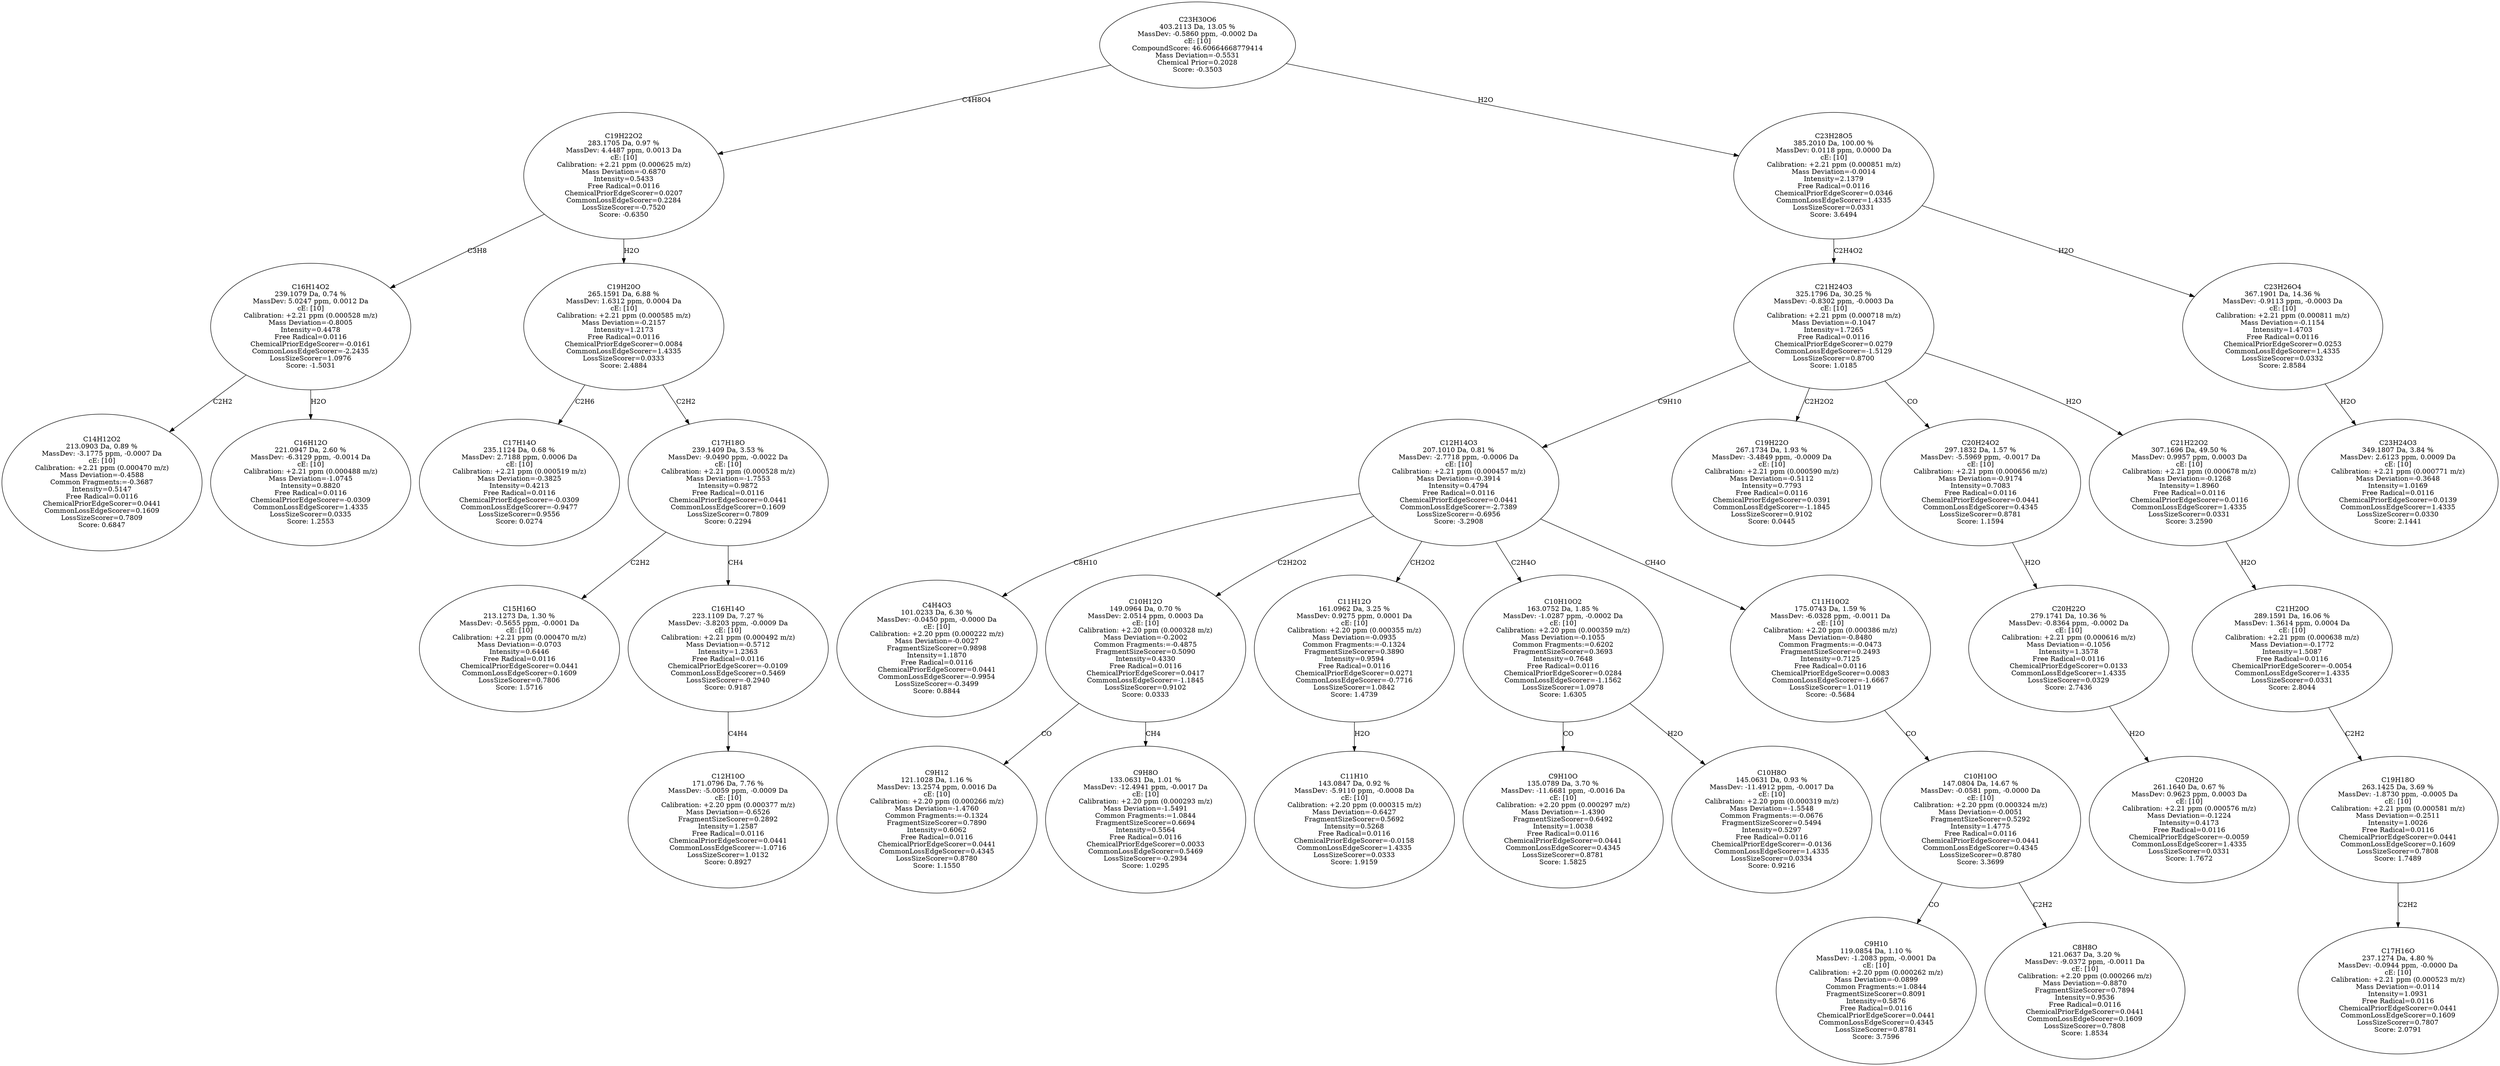 strict digraph {
v1 [label="C14H12O2\n213.0903 Da, 0.89 %\nMassDev: -3.1775 ppm, -0.0007 Da\ncE: [10]\nCalibration: +2.21 ppm (0.000470 m/z)\nMass Deviation=-0.4588\nCommon Fragments:=-0.3687\nIntensity=0.5147\nFree Radical=0.0116\nChemicalPriorEdgeScorer=0.0441\nCommonLossEdgeScorer=0.1609\nLossSizeScorer=0.7809\nScore: 0.6847"];
v2 [label="C16H12O\n221.0947 Da, 2.60 %\nMassDev: -6.3129 ppm, -0.0014 Da\ncE: [10]\nCalibration: +2.21 ppm (0.000488 m/z)\nMass Deviation=-1.0745\nIntensity=0.8820\nFree Radical=0.0116\nChemicalPriorEdgeScorer=-0.0309\nCommonLossEdgeScorer=1.4335\nLossSizeScorer=0.0335\nScore: 1.2553"];
v3 [label="C16H14O2\n239.1079 Da, 0.74 %\nMassDev: 5.0247 ppm, 0.0012 Da\ncE: [10]\nCalibration: +2.21 ppm (0.000528 m/z)\nMass Deviation=-0.8005\nIntensity=0.4478\nFree Radical=0.0116\nChemicalPriorEdgeScorer=-0.0161\nCommonLossEdgeScorer=-2.2435\nLossSizeScorer=1.0976\nScore: -1.5031"];
v4 [label="C17H14O\n235.1124 Da, 0.68 %\nMassDev: 2.7188 ppm, 0.0006 Da\ncE: [10]\nCalibration: +2.21 ppm (0.000519 m/z)\nMass Deviation=-0.3825\nIntensity=0.4213\nFree Radical=0.0116\nChemicalPriorEdgeScorer=-0.0309\nCommonLossEdgeScorer=-0.9477\nLossSizeScorer=0.9556\nScore: 0.0274"];
v5 [label="C15H16O\n213.1273 Da, 1.30 %\nMassDev: -0.5655 ppm, -0.0001 Da\ncE: [10]\nCalibration: +2.21 ppm (0.000470 m/z)\nMass Deviation=-0.0703\nIntensity=0.6446\nFree Radical=0.0116\nChemicalPriorEdgeScorer=0.0441\nCommonLossEdgeScorer=0.1609\nLossSizeScorer=0.7806\nScore: 1.5716"];
v6 [label="C12H10O\n171.0796 Da, 7.76 %\nMassDev: -5.0059 ppm, -0.0009 Da\ncE: [10]\nCalibration: +2.20 ppm (0.000377 m/z)\nMass Deviation=-0.6526\nFragmentSizeScorer=0.2892\nIntensity=1.2587\nFree Radical=0.0116\nChemicalPriorEdgeScorer=0.0441\nCommonLossEdgeScorer=-1.0716\nLossSizeScorer=1.0132\nScore: 0.8927"];
v7 [label="C16H14O\n223.1109 Da, 7.27 %\nMassDev: -3.8203 ppm, -0.0009 Da\ncE: [10]\nCalibration: +2.21 ppm (0.000492 m/z)\nMass Deviation=-0.5712\nIntensity=1.2363\nFree Radical=0.0116\nChemicalPriorEdgeScorer=-0.0109\nCommonLossEdgeScorer=0.5469\nLossSizeScorer=-0.2940\nScore: 0.9187"];
v8 [label="C17H18O\n239.1409 Da, 3.53 %\nMassDev: -9.0490 ppm, -0.0022 Da\ncE: [10]\nCalibration: +2.21 ppm (0.000528 m/z)\nMass Deviation=-1.7553\nIntensity=0.9872\nFree Radical=0.0116\nChemicalPriorEdgeScorer=0.0441\nCommonLossEdgeScorer=0.1609\nLossSizeScorer=0.7809\nScore: 0.2294"];
v9 [label="C19H20O\n265.1591 Da, 6.88 %\nMassDev: 1.6312 ppm, 0.0004 Da\ncE: [10]\nCalibration: +2.21 ppm (0.000585 m/z)\nMass Deviation=-0.2157\nIntensity=1.2173\nFree Radical=0.0116\nChemicalPriorEdgeScorer=0.0084\nCommonLossEdgeScorer=1.4335\nLossSizeScorer=0.0333\nScore: 2.4884"];
v10 [label="C19H22O2\n283.1705 Da, 0.97 %\nMassDev: 4.4487 ppm, 0.0013 Da\ncE: [10]\nCalibration: +2.21 ppm (0.000625 m/z)\nMass Deviation=-0.6870\nIntensity=0.5433\nFree Radical=0.0116\nChemicalPriorEdgeScorer=0.0207\nCommonLossEdgeScorer=0.2284\nLossSizeScorer=-0.7520\nScore: -0.6350"];
v11 [label="C4H4O3\n101.0233 Da, 6.30 %\nMassDev: -0.0450 ppm, -0.0000 Da\ncE: [10]\nCalibration: +2.20 ppm (0.000222 m/z)\nMass Deviation=-0.0027\nFragmentSizeScorer=0.9898\nIntensity=1.1870\nFree Radical=0.0116\nChemicalPriorEdgeScorer=0.0441\nCommonLossEdgeScorer=-0.9954\nLossSizeScorer=-0.3499\nScore: 0.8844"];
v12 [label="C9H12\n121.1028 Da, 1.16 %\nMassDev: 13.2574 ppm, 0.0016 Da\ncE: [10]\nCalibration: +2.20 ppm (0.000266 m/z)\nMass Deviation=-1.4760\nCommon Fragments:=-0.1324\nFragmentSizeScorer=0.7890\nIntensity=0.6062\nFree Radical=0.0116\nChemicalPriorEdgeScorer=0.0441\nCommonLossEdgeScorer=0.4345\nLossSizeScorer=0.8780\nScore: 1.1550"];
v13 [label="C9H8O\n133.0631 Da, 1.01 %\nMassDev: -12.4941 ppm, -0.0017 Da\ncE: [10]\nCalibration: +2.20 ppm (0.000293 m/z)\nMass Deviation=-1.5491\nCommon Fragments:=1.0844\nFragmentSizeScorer=0.6694\nIntensity=0.5564\nFree Radical=0.0116\nChemicalPriorEdgeScorer=0.0033\nCommonLossEdgeScorer=0.5469\nLossSizeScorer=-0.2934\nScore: 1.0295"];
v14 [label="C10H12O\n149.0964 Da, 0.70 %\nMassDev: 2.0514 ppm, 0.0003 Da\ncE: [10]\nCalibration: +2.20 ppm (0.000328 m/z)\nMass Deviation=-0.2002\nCommon Fragments:=-0.4875\nFragmentSizeScorer=0.5090\nIntensity=0.4330\nFree Radical=0.0116\nChemicalPriorEdgeScorer=0.0417\nCommonLossEdgeScorer=-1.1845\nLossSizeScorer=0.9102\nScore: 0.0333"];
v15 [label="C11H10\n143.0847 Da, 0.92 %\nMassDev: -5.9110 ppm, -0.0008 Da\ncE: [10]\nCalibration: +2.20 ppm (0.000315 m/z)\nMass Deviation=-0.6427\nFragmentSizeScorer=0.5692\nIntensity=0.5268\nFree Radical=0.0116\nChemicalPriorEdgeScorer=-0.0158\nCommonLossEdgeScorer=1.4335\nLossSizeScorer=0.0333\nScore: 1.9159"];
v16 [label="C11H12O\n161.0962 Da, 3.25 %\nMassDev: 0.9275 ppm, 0.0001 Da\ncE: [10]\nCalibration: +2.20 ppm (0.000355 m/z)\nMass Deviation=-0.0935\nCommon Fragments:=-0.1324\nFragmentSizeScorer=0.3890\nIntensity=0.9594\nFree Radical=0.0116\nChemicalPriorEdgeScorer=0.0271\nCommonLossEdgeScorer=-0.7716\nLossSizeScorer=1.0842\nScore: 1.4739"];
v17 [label="C9H10O\n135.0789 Da, 3.70 %\nMassDev: -11.6681 ppm, -0.0016 Da\ncE: [10]\nCalibration: +2.20 ppm (0.000297 m/z)\nMass Deviation=-1.4390\nFragmentSizeScorer=0.6492\nIntensity=1.0038\nFree Radical=0.0116\nChemicalPriorEdgeScorer=0.0441\nCommonLossEdgeScorer=0.4345\nLossSizeScorer=0.8781\nScore: 1.5825"];
v18 [label="C10H8O\n145.0631 Da, 0.93 %\nMassDev: -11.4912 ppm, -0.0017 Da\ncE: [10]\nCalibration: +2.20 ppm (0.000319 m/z)\nMass Deviation=-1.5548\nCommon Fragments:=-0.0676\nFragmentSizeScorer=0.5494\nIntensity=0.5297\nFree Radical=0.0116\nChemicalPriorEdgeScorer=-0.0136\nCommonLossEdgeScorer=1.4335\nLossSizeScorer=0.0334\nScore: 0.9216"];
v19 [label="C10H10O2\n163.0752 Da, 1.85 %\nMassDev: -1.0287 ppm, -0.0002 Da\ncE: [10]\nCalibration: +2.20 ppm (0.000359 m/z)\nMass Deviation=-0.1055\nCommon Fragments:=0.6202\nFragmentSizeScorer=0.3693\nIntensity=0.7648\nFree Radical=0.0116\nChemicalPriorEdgeScorer=0.0284\nCommonLossEdgeScorer=-1.1562\nLossSizeScorer=1.0978\nScore: 1.6305"];
v20 [label="C9H10\n119.0854 Da, 1.10 %\nMassDev: -1.2083 ppm, -0.0001 Da\ncE: [10]\nCalibration: +2.20 ppm (0.000262 m/z)\nMass Deviation=-0.0899\nCommon Fragments:=1.0844\nFragmentSizeScorer=0.8091\nIntensity=0.5876\nFree Radical=0.0116\nChemicalPriorEdgeScorer=0.0441\nCommonLossEdgeScorer=0.4345\nLossSizeScorer=0.8781\nScore: 3.7596"];
v21 [label="C8H8O\n121.0637 Da, 3.20 %\nMassDev: -9.0372 ppm, -0.0011 Da\ncE: [10]\nCalibration: +2.20 ppm (0.000266 m/z)\nMass Deviation=-0.8870\nFragmentSizeScorer=0.7894\nIntensity=0.9536\nFree Radical=0.0116\nChemicalPriorEdgeScorer=0.0441\nCommonLossEdgeScorer=0.1609\nLossSizeScorer=0.7808\nScore: 1.8534"];
v22 [label="C10H10O\n147.0804 Da, 14.67 %\nMassDev: -0.0581 ppm, -0.0000 Da\ncE: [10]\nCalibration: +2.20 ppm (0.000324 m/z)\nMass Deviation=-0.0051\nFragmentSizeScorer=0.5292\nIntensity=1.4775\nFree Radical=0.0116\nChemicalPriorEdgeScorer=0.0441\nCommonLossEdgeScorer=0.4345\nLossSizeScorer=0.8780\nScore: 3.3699"];
v23 [label="C11H10O2\n175.0743 Da, 1.59 %\nMassDev: -6.0328 ppm, -0.0011 Da\ncE: [10]\nCalibration: +2.20 ppm (0.000386 m/z)\nMass Deviation=-0.8480\nCommon Fragments:=-0.0473\nFragmentSizeScorer=0.2493\nIntensity=0.7125\nFree Radical=0.0116\nChemicalPriorEdgeScorer=0.0083\nCommonLossEdgeScorer=-1.6667\nLossSizeScorer=1.0119\nScore: -0.5684"];
v24 [label="C12H14O3\n207.1010 Da, 0.81 %\nMassDev: -2.7718 ppm, -0.0006 Da\ncE: [10]\nCalibration: +2.21 ppm (0.000457 m/z)\nMass Deviation=-0.3914\nIntensity=0.4794\nFree Radical=0.0116\nChemicalPriorEdgeScorer=0.0441\nCommonLossEdgeScorer=-2.7389\nLossSizeScorer=-0.6956\nScore: -3.2908"];
v25 [label="C19H22O\n267.1734 Da, 1.93 %\nMassDev: -3.4849 ppm, -0.0009 Da\ncE: [10]\nCalibration: +2.21 ppm (0.000590 m/z)\nMass Deviation=-0.5112\nIntensity=0.7793\nFree Radical=0.0116\nChemicalPriorEdgeScorer=0.0391\nCommonLossEdgeScorer=-1.1845\nLossSizeScorer=0.9102\nScore: 0.0445"];
v26 [label="C20H20\n261.1640 Da, 0.67 %\nMassDev: 0.9623 ppm, 0.0003 Da\ncE: [10]\nCalibration: +2.21 ppm (0.000576 m/z)\nMass Deviation=-0.1224\nIntensity=0.4173\nFree Radical=0.0116\nChemicalPriorEdgeScorer=-0.0059\nCommonLossEdgeScorer=1.4335\nLossSizeScorer=0.0331\nScore: 1.7672"];
v27 [label="C20H22O\n279.1741 Da, 10.36 %\nMassDev: -0.8364 ppm, -0.0002 Da\ncE: [10]\nCalibration: +2.21 ppm (0.000616 m/z)\nMass Deviation=-0.1056\nIntensity=1.3578\nFree Radical=0.0116\nChemicalPriorEdgeScorer=0.0133\nCommonLossEdgeScorer=1.4335\nLossSizeScorer=0.0329\nScore: 2.7436"];
v28 [label="C20H24O2\n297.1832 Da, 1.57 %\nMassDev: -5.5969 ppm, -0.0017 Da\ncE: [10]\nCalibration: +2.21 ppm (0.000656 m/z)\nMass Deviation=-0.9174\nIntensity=0.7083\nFree Radical=0.0116\nChemicalPriorEdgeScorer=0.0441\nCommonLossEdgeScorer=0.4345\nLossSizeScorer=0.8781\nScore: 1.1594"];
v29 [label="C17H16O\n237.1274 Da, 4.80 %\nMassDev: -0.0944 ppm, -0.0000 Da\ncE: [10]\nCalibration: +2.21 ppm (0.000523 m/z)\nMass Deviation=-0.0114\nIntensity=1.0931\nFree Radical=0.0116\nChemicalPriorEdgeScorer=0.0441\nCommonLossEdgeScorer=0.1609\nLossSizeScorer=0.7807\nScore: 2.0791"];
v30 [label="C19H18O\n263.1425 Da, 3.69 %\nMassDev: -1.8730 ppm, -0.0005 Da\ncE: [10]\nCalibration: +2.21 ppm (0.000581 m/z)\nMass Deviation=-0.2511\nIntensity=1.0026\nFree Radical=0.0116\nChemicalPriorEdgeScorer=0.0441\nCommonLossEdgeScorer=0.1609\nLossSizeScorer=0.7808\nScore: 1.7489"];
v31 [label="C21H20O\n289.1591 Da, 16.06 %\nMassDev: 1.3614 ppm, 0.0004 Da\ncE: [10]\nCalibration: +2.21 ppm (0.000638 m/z)\nMass Deviation=-0.1772\nIntensity=1.5087\nFree Radical=0.0116\nChemicalPriorEdgeScorer=-0.0054\nCommonLossEdgeScorer=1.4335\nLossSizeScorer=0.0331\nScore: 2.8044"];
v32 [label="C21H22O2\n307.1696 Da, 49.50 %\nMassDev: 0.9957 ppm, 0.0003 Da\ncE: [10]\nCalibration: +2.21 ppm (0.000678 m/z)\nMass Deviation=-0.1268\nIntensity=1.8960\nFree Radical=0.0116\nChemicalPriorEdgeScorer=0.0116\nCommonLossEdgeScorer=1.4335\nLossSizeScorer=0.0331\nScore: 3.2590"];
v33 [label="C21H24O3\n325.1796 Da, 30.25 %\nMassDev: -0.8302 ppm, -0.0003 Da\ncE: [10]\nCalibration: +2.21 ppm (0.000718 m/z)\nMass Deviation=-0.1047\nIntensity=1.7265\nFree Radical=0.0116\nChemicalPriorEdgeScorer=0.0279\nCommonLossEdgeScorer=-1.5129\nLossSizeScorer=0.8700\nScore: 1.0185"];
v34 [label="C23H24O3\n349.1807 Da, 3.84 %\nMassDev: 2.6123 ppm, 0.0009 Da\ncE: [10]\nCalibration: +2.21 ppm (0.000771 m/z)\nMass Deviation=-0.3648\nIntensity=1.0169\nFree Radical=0.0116\nChemicalPriorEdgeScorer=0.0139\nCommonLossEdgeScorer=1.4335\nLossSizeScorer=0.0330\nScore: 2.1441"];
v35 [label="C23H26O4\n367.1901 Da, 14.36 %\nMassDev: -0.9113 ppm, -0.0003 Da\ncE: [10]\nCalibration: +2.21 ppm (0.000811 m/z)\nMass Deviation=-0.1154\nIntensity=1.4703\nFree Radical=0.0116\nChemicalPriorEdgeScorer=0.0253\nCommonLossEdgeScorer=1.4335\nLossSizeScorer=0.0332\nScore: 2.8584"];
v36 [label="C23H28O5\n385.2010 Da, 100.00 %\nMassDev: 0.0118 ppm, 0.0000 Da\ncE: [10]\nCalibration: +2.21 ppm (0.000851 m/z)\nMass Deviation=-0.0014\nIntensity=2.1379\nFree Radical=0.0116\nChemicalPriorEdgeScorer=0.0346\nCommonLossEdgeScorer=1.4335\nLossSizeScorer=0.0331\nScore: 3.6494"];
v37 [label="C23H30O6\n403.2113 Da, 13.05 %\nMassDev: -0.5860 ppm, -0.0002 Da\ncE: [10]\nCompoundScore: 46.60664668779414\nMass Deviation=-0.5531\nChemical Prior=0.2028\nScore: -0.3503"];
v3 -> v1 [label="C2H2"];
v3 -> v2 [label="H2O"];
v10 -> v3 [label="C3H8"];
v9 -> v4 [label="C2H6"];
v8 -> v5 [label="C2H2"];
v7 -> v6 [label="C4H4"];
v8 -> v7 [label="CH4"];
v9 -> v8 [label="C2H2"];
v10 -> v9 [label="H2O"];
v37 -> v10 [label="C4H8O4"];
v24 -> v11 [label="C8H10"];
v14 -> v12 [label="CO"];
v14 -> v13 [label="CH4"];
v24 -> v14 [label="C2H2O2"];
v16 -> v15 [label="H2O"];
v24 -> v16 [label="CH2O2"];
v19 -> v17 [label="CO"];
v19 -> v18 [label="H2O"];
v24 -> v19 [label="C2H4O"];
v22 -> v20 [label="CO"];
v22 -> v21 [label="C2H2"];
v23 -> v22 [label="CO"];
v24 -> v23 [label="CH4O"];
v33 -> v24 [label="C9H10"];
v33 -> v25 [label="C2H2O2"];
v27 -> v26 [label="H2O"];
v28 -> v27 [label="H2O"];
v33 -> v28 [label="CO"];
v30 -> v29 [label="C2H2"];
v31 -> v30 [label="C2H2"];
v32 -> v31 [label="H2O"];
v33 -> v32 [label="H2O"];
v36 -> v33 [label="C2H4O2"];
v35 -> v34 [label="H2O"];
v36 -> v35 [label="H2O"];
v37 -> v36 [label="H2O"];
}